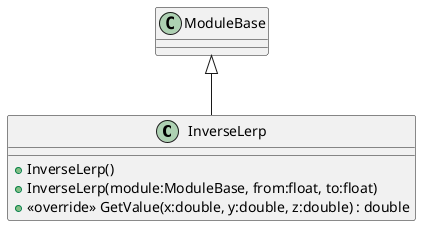 @startuml
class InverseLerp {
    + InverseLerp()
    + InverseLerp(module:ModuleBase, from:float, to:float)
    + <<override>> GetValue(x:double, y:double, z:double) : double
}
ModuleBase <|-- InverseLerp
@enduml
